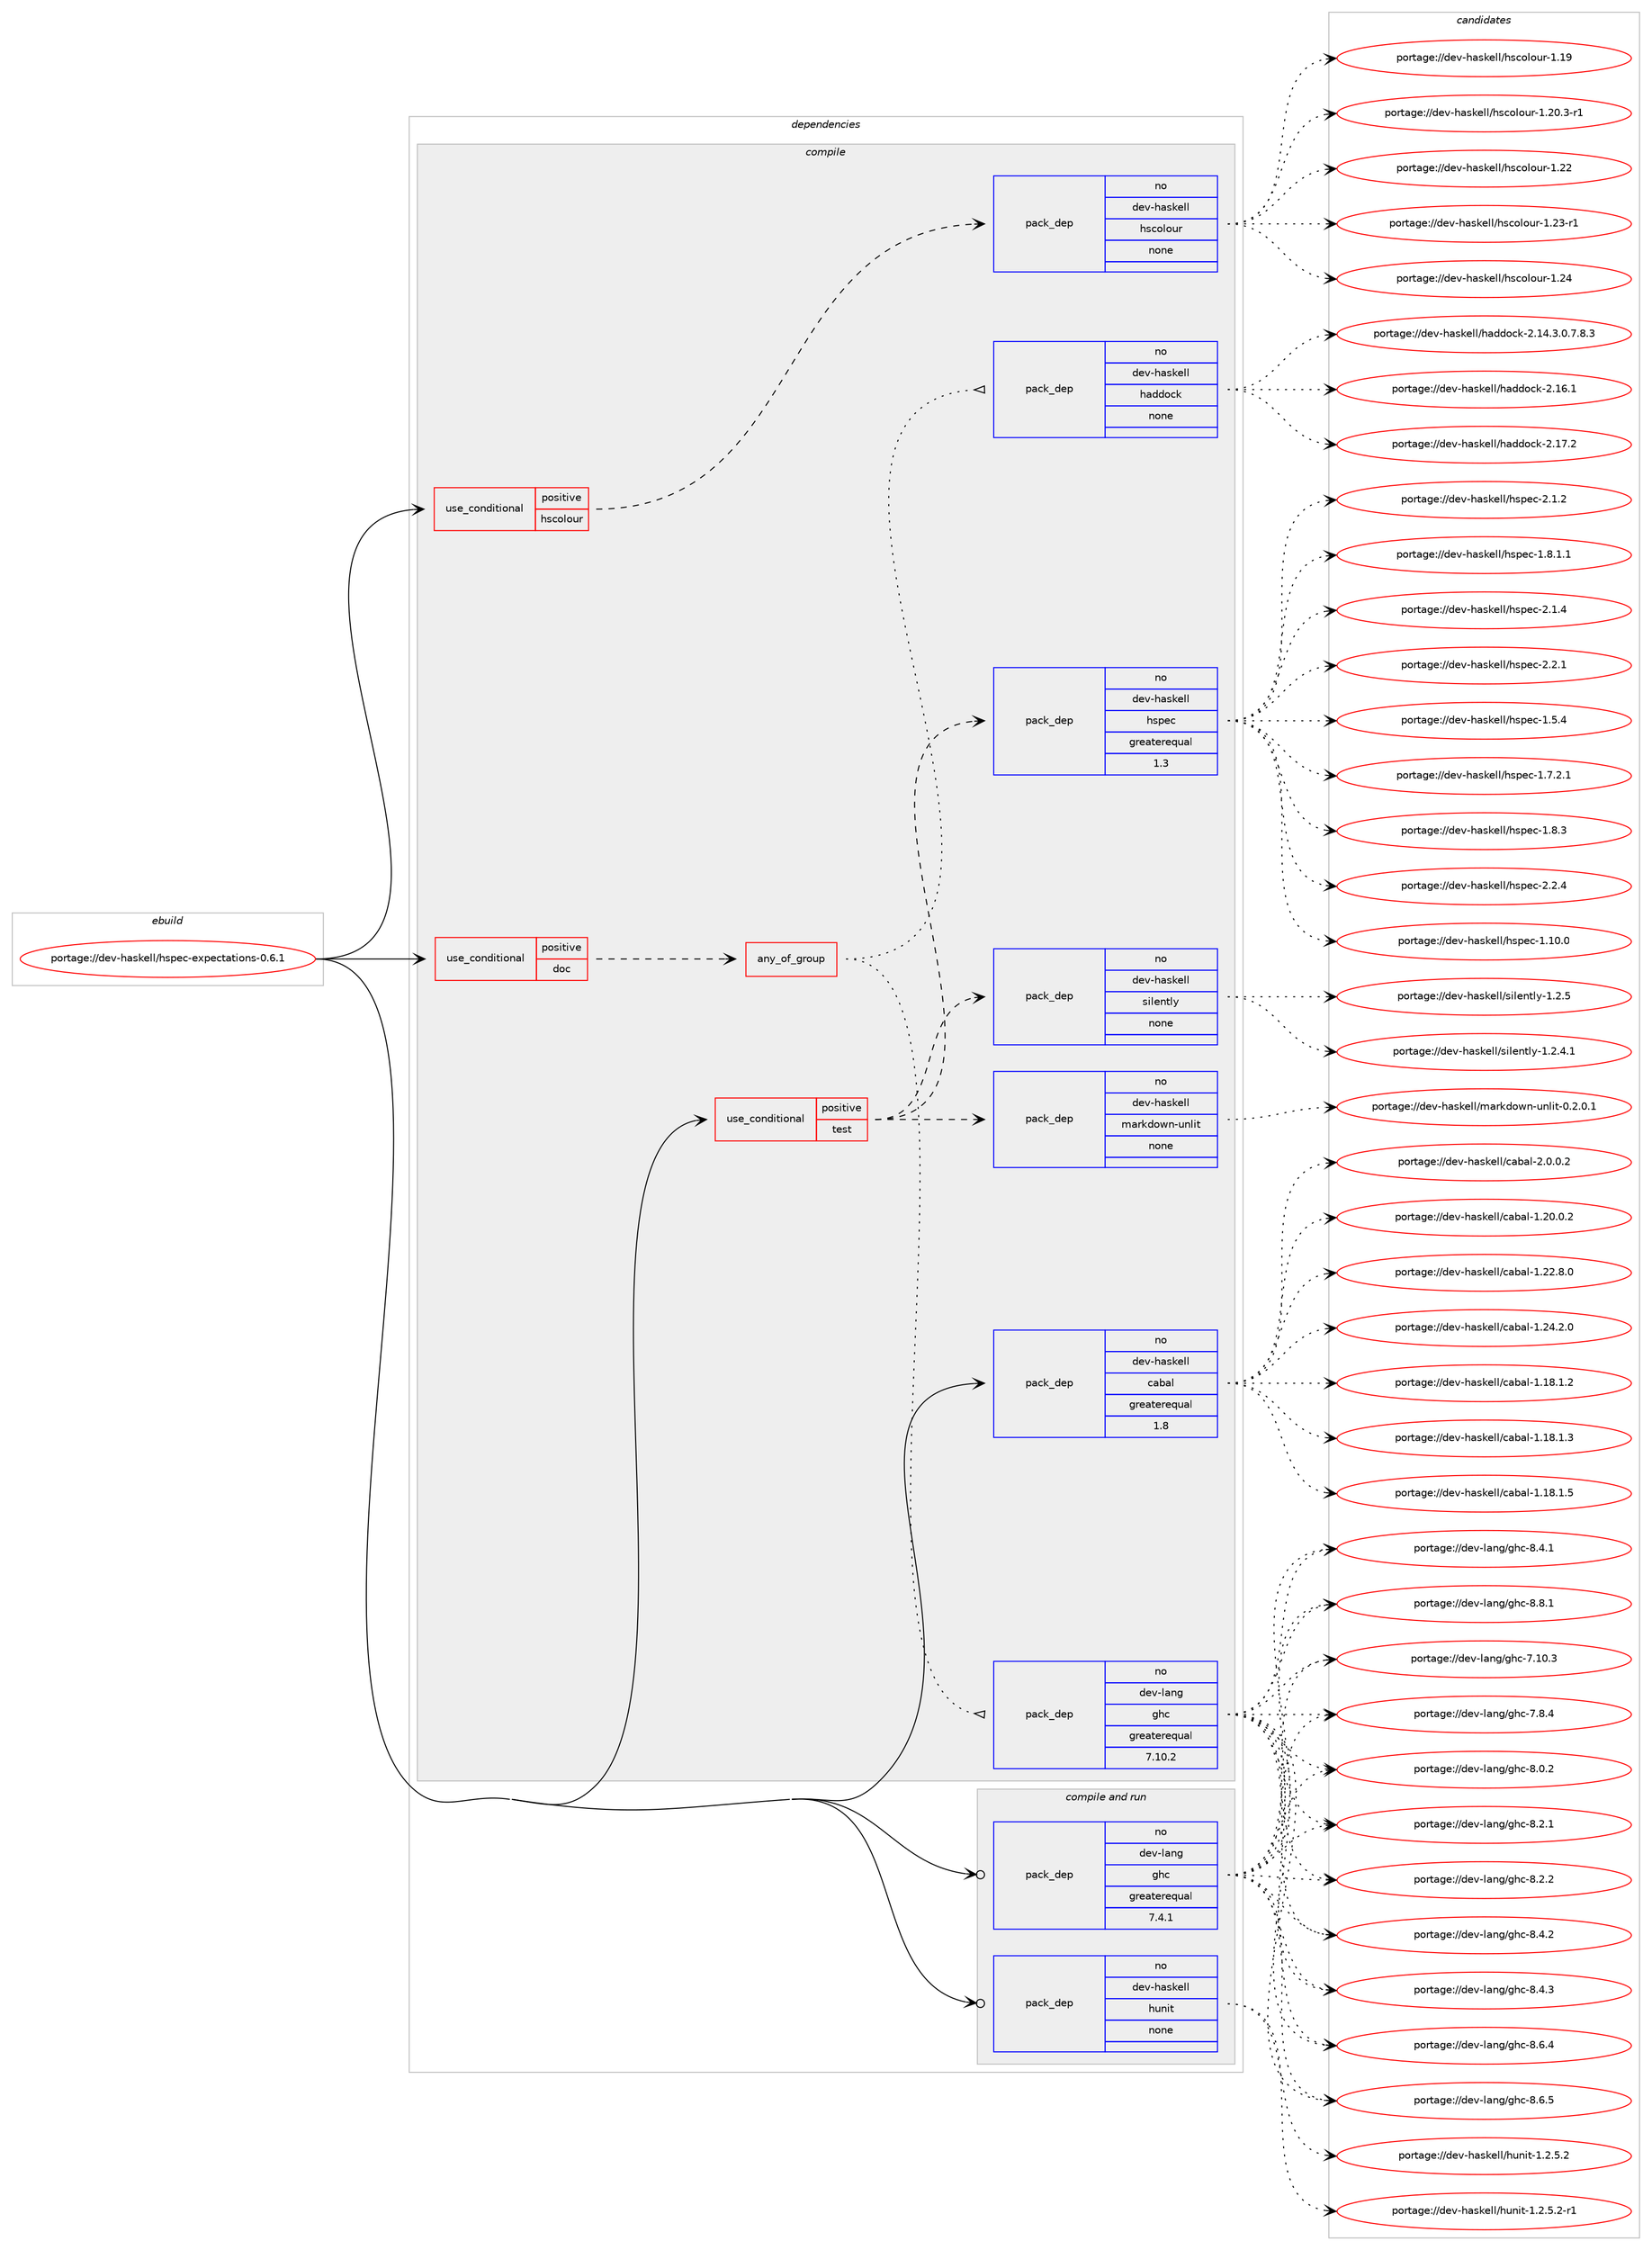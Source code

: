 digraph prolog {

# *************
# Graph options
# *************

newrank=true;
concentrate=true;
compound=true;
graph [rankdir=LR,fontname=Helvetica,fontsize=10,ranksep=1.5];#, ranksep=2.5, nodesep=0.2];
edge  [arrowhead=vee];
node  [fontname=Helvetica,fontsize=10];

# **********
# The ebuild
# **********

subgraph cluster_leftcol {
color=gray;
rank=same;
label=<<i>ebuild</i>>;
id [label="portage://dev-haskell/hspec-expectations-0.6.1", color=red, width=4, href="../dev-haskell/hspec-expectations-0.6.1.svg"];
}

# ****************
# The dependencies
# ****************

subgraph cluster_midcol {
color=gray;
label=<<i>dependencies</i>>;
subgraph cluster_compile {
fillcolor="#eeeeee";
style=filled;
label=<<i>compile</i>>;
subgraph cond15635 {
dependency70894 [label=<<TABLE BORDER="0" CELLBORDER="1" CELLSPACING="0" CELLPADDING="4"><TR><TD ROWSPAN="3" CELLPADDING="10">use_conditional</TD></TR><TR><TD>positive</TD></TR><TR><TD>doc</TD></TR></TABLE>>, shape=none, color=red];
subgraph any1852 {
dependency70895 [label=<<TABLE BORDER="0" CELLBORDER="1" CELLSPACING="0" CELLPADDING="4"><TR><TD CELLPADDING="10">any_of_group</TD></TR></TABLE>>, shape=none, color=red];subgraph pack53350 {
dependency70896 [label=<<TABLE BORDER="0" CELLBORDER="1" CELLSPACING="0" CELLPADDING="4" WIDTH="220"><TR><TD ROWSPAN="6" CELLPADDING="30">pack_dep</TD></TR><TR><TD WIDTH="110">no</TD></TR><TR><TD>dev-haskell</TD></TR><TR><TD>haddock</TD></TR><TR><TD>none</TD></TR><TR><TD></TD></TR></TABLE>>, shape=none, color=blue];
}
dependency70895:e -> dependency70896:w [weight=20,style="dotted",arrowhead="oinv"];
subgraph pack53351 {
dependency70897 [label=<<TABLE BORDER="0" CELLBORDER="1" CELLSPACING="0" CELLPADDING="4" WIDTH="220"><TR><TD ROWSPAN="6" CELLPADDING="30">pack_dep</TD></TR><TR><TD WIDTH="110">no</TD></TR><TR><TD>dev-lang</TD></TR><TR><TD>ghc</TD></TR><TR><TD>greaterequal</TD></TR><TR><TD>7.10.2</TD></TR></TABLE>>, shape=none, color=blue];
}
dependency70895:e -> dependency70897:w [weight=20,style="dotted",arrowhead="oinv"];
}
dependency70894:e -> dependency70895:w [weight=20,style="dashed",arrowhead="vee"];
}
id:e -> dependency70894:w [weight=20,style="solid",arrowhead="vee"];
subgraph cond15636 {
dependency70898 [label=<<TABLE BORDER="0" CELLBORDER="1" CELLSPACING="0" CELLPADDING="4"><TR><TD ROWSPAN="3" CELLPADDING="10">use_conditional</TD></TR><TR><TD>positive</TD></TR><TR><TD>hscolour</TD></TR></TABLE>>, shape=none, color=red];
subgraph pack53352 {
dependency70899 [label=<<TABLE BORDER="0" CELLBORDER="1" CELLSPACING="0" CELLPADDING="4" WIDTH="220"><TR><TD ROWSPAN="6" CELLPADDING="30">pack_dep</TD></TR><TR><TD WIDTH="110">no</TD></TR><TR><TD>dev-haskell</TD></TR><TR><TD>hscolour</TD></TR><TR><TD>none</TD></TR><TR><TD></TD></TR></TABLE>>, shape=none, color=blue];
}
dependency70898:e -> dependency70899:w [weight=20,style="dashed",arrowhead="vee"];
}
id:e -> dependency70898:w [weight=20,style="solid",arrowhead="vee"];
subgraph cond15637 {
dependency70900 [label=<<TABLE BORDER="0" CELLBORDER="1" CELLSPACING="0" CELLPADDING="4"><TR><TD ROWSPAN="3" CELLPADDING="10">use_conditional</TD></TR><TR><TD>positive</TD></TR><TR><TD>test</TD></TR></TABLE>>, shape=none, color=red];
subgraph pack53353 {
dependency70901 [label=<<TABLE BORDER="0" CELLBORDER="1" CELLSPACING="0" CELLPADDING="4" WIDTH="220"><TR><TD ROWSPAN="6" CELLPADDING="30">pack_dep</TD></TR><TR><TD WIDTH="110">no</TD></TR><TR><TD>dev-haskell</TD></TR><TR><TD>hspec</TD></TR><TR><TD>greaterequal</TD></TR><TR><TD>1.3</TD></TR></TABLE>>, shape=none, color=blue];
}
dependency70900:e -> dependency70901:w [weight=20,style="dashed",arrowhead="vee"];
subgraph pack53354 {
dependency70902 [label=<<TABLE BORDER="0" CELLBORDER="1" CELLSPACING="0" CELLPADDING="4" WIDTH="220"><TR><TD ROWSPAN="6" CELLPADDING="30">pack_dep</TD></TR><TR><TD WIDTH="110">no</TD></TR><TR><TD>dev-haskell</TD></TR><TR><TD>markdown-unlit</TD></TR><TR><TD>none</TD></TR><TR><TD></TD></TR></TABLE>>, shape=none, color=blue];
}
dependency70900:e -> dependency70902:w [weight=20,style="dashed",arrowhead="vee"];
subgraph pack53355 {
dependency70903 [label=<<TABLE BORDER="0" CELLBORDER="1" CELLSPACING="0" CELLPADDING="4" WIDTH="220"><TR><TD ROWSPAN="6" CELLPADDING="30">pack_dep</TD></TR><TR><TD WIDTH="110">no</TD></TR><TR><TD>dev-haskell</TD></TR><TR><TD>silently</TD></TR><TR><TD>none</TD></TR><TR><TD></TD></TR></TABLE>>, shape=none, color=blue];
}
dependency70900:e -> dependency70903:w [weight=20,style="dashed",arrowhead="vee"];
}
id:e -> dependency70900:w [weight=20,style="solid",arrowhead="vee"];
subgraph pack53356 {
dependency70904 [label=<<TABLE BORDER="0" CELLBORDER="1" CELLSPACING="0" CELLPADDING="4" WIDTH="220"><TR><TD ROWSPAN="6" CELLPADDING="30">pack_dep</TD></TR><TR><TD WIDTH="110">no</TD></TR><TR><TD>dev-haskell</TD></TR><TR><TD>cabal</TD></TR><TR><TD>greaterequal</TD></TR><TR><TD>1.8</TD></TR></TABLE>>, shape=none, color=blue];
}
id:e -> dependency70904:w [weight=20,style="solid",arrowhead="vee"];
}
subgraph cluster_compileandrun {
fillcolor="#eeeeee";
style=filled;
label=<<i>compile and run</i>>;
subgraph pack53357 {
dependency70905 [label=<<TABLE BORDER="0" CELLBORDER="1" CELLSPACING="0" CELLPADDING="4" WIDTH="220"><TR><TD ROWSPAN="6" CELLPADDING="30">pack_dep</TD></TR><TR><TD WIDTH="110">no</TD></TR><TR><TD>dev-haskell</TD></TR><TR><TD>hunit</TD></TR><TR><TD>none</TD></TR><TR><TD></TD></TR></TABLE>>, shape=none, color=blue];
}
id:e -> dependency70905:w [weight=20,style="solid",arrowhead="odotvee"];
subgraph pack53358 {
dependency70906 [label=<<TABLE BORDER="0" CELLBORDER="1" CELLSPACING="0" CELLPADDING="4" WIDTH="220"><TR><TD ROWSPAN="6" CELLPADDING="30">pack_dep</TD></TR><TR><TD WIDTH="110">no</TD></TR><TR><TD>dev-lang</TD></TR><TR><TD>ghc</TD></TR><TR><TD>greaterequal</TD></TR><TR><TD>7.4.1</TD></TR></TABLE>>, shape=none, color=blue];
}
id:e -> dependency70906:w [weight=20,style="solid",arrowhead="odotvee"];
}
subgraph cluster_run {
fillcolor="#eeeeee";
style=filled;
label=<<i>run</i>>;
}
}

# **************
# The candidates
# **************

subgraph cluster_choices {
rank=same;
color=gray;
label=<<i>candidates</i>>;

subgraph choice53350 {
color=black;
nodesep=1;
choiceportage1001011184510497115107101108108471049710010011199107455046495246514648465546564651 [label="portage://dev-haskell/haddock-2.14.3.0.7.8.3", color=red, width=4,href="../dev-haskell/haddock-2.14.3.0.7.8.3.svg"];
choiceportage100101118451049711510710110810847104971001001119910745504649544649 [label="portage://dev-haskell/haddock-2.16.1", color=red, width=4,href="../dev-haskell/haddock-2.16.1.svg"];
choiceportage100101118451049711510710110810847104971001001119910745504649554650 [label="portage://dev-haskell/haddock-2.17.2", color=red, width=4,href="../dev-haskell/haddock-2.17.2.svg"];
dependency70896:e -> choiceportage1001011184510497115107101108108471049710010011199107455046495246514648465546564651:w [style=dotted,weight="100"];
dependency70896:e -> choiceportage100101118451049711510710110810847104971001001119910745504649544649:w [style=dotted,weight="100"];
dependency70896:e -> choiceportage100101118451049711510710110810847104971001001119910745504649554650:w [style=dotted,weight="100"];
}
subgraph choice53351 {
color=black;
nodesep=1;
choiceportage1001011184510897110103471031049945554649484651 [label="portage://dev-lang/ghc-7.10.3", color=red, width=4,href="../dev-lang/ghc-7.10.3.svg"];
choiceportage10010111845108971101034710310499455546564652 [label="portage://dev-lang/ghc-7.8.4", color=red, width=4,href="../dev-lang/ghc-7.8.4.svg"];
choiceportage10010111845108971101034710310499455646484650 [label="portage://dev-lang/ghc-8.0.2", color=red, width=4,href="../dev-lang/ghc-8.0.2.svg"];
choiceportage10010111845108971101034710310499455646504649 [label="portage://dev-lang/ghc-8.2.1", color=red, width=4,href="../dev-lang/ghc-8.2.1.svg"];
choiceportage10010111845108971101034710310499455646504650 [label="portage://dev-lang/ghc-8.2.2", color=red, width=4,href="../dev-lang/ghc-8.2.2.svg"];
choiceportage10010111845108971101034710310499455646524649 [label="portage://dev-lang/ghc-8.4.1", color=red, width=4,href="../dev-lang/ghc-8.4.1.svg"];
choiceportage10010111845108971101034710310499455646524650 [label="portage://dev-lang/ghc-8.4.2", color=red, width=4,href="../dev-lang/ghc-8.4.2.svg"];
choiceportage10010111845108971101034710310499455646524651 [label="portage://dev-lang/ghc-8.4.3", color=red, width=4,href="../dev-lang/ghc-8.4.3.svg"];
choiceportage10010111845108971101034710310499455646544652 [label="portage://dev-lang/ghc-8.6.4", color=red, width=4,href="../dev-lang/ghc-8.6.4.svg"];
choiceportage10010111845108971101034710310499455646544653 [label="portage://dev-lang/ghc-8.6.5", color=red, width=4,href="../dev-lang/ghc-8.6.5.svg"];
choiceportage10010111845108971101034710310499455646564649 [label="portage://dev-lang/ghc-8.8.1", color=red, width=4,href="../dev-lang/ghc-8.8.1.svg"];
dependency70897:e -> choiceportage1001011184510897110103471031049945554649484651:w [style=dotted,weight="100"];
dependency70897:e -> choiceportage10010111845108971101034710310499455546564652:w [style=dotted,weight="100"];
dependency70897:e -> choiceportage10010111845108971101034710310499455646484650:w [style=dotted,weight="100"];
dependency70897:e -> choiceportage10010111845108971101034710310499455646504649:w [style=dotted,weight="100"];
dependency70897:e -> choiceportage10010111845108971101034710310499455646504650:w [style=dotted,weight="100"];
dependency70897:e -> choiceportage10010111845108971101034710310499455646524649:w [style=dotted,weight="100"];
dependency70897:e -> choiceportage10010111845108971101034710310499455646524650:w [style=dotted,weight="100"];
dependency70897:e -> choiceportage10010111845108971101034710310499455646524651:w [style=dotted,weight="100"];
dependency70897:e -> choiceportage10010111845108971101034710310499455646544652:w [style=dotted,weight="100"];
dependency70897:e -> choiceportage10010111845108971101034710310499455646544653:w [style=dotted,weight="100"];
dependency70897:e -> choiceportage10010111845108971101034710310499455646564649:w [style=dotted,weight="100"];
}
subgraph choice53352 {
color=black;
nodesep=1;
choiceportage100101118451049711510710110810847104115991111081111171144549464957 [label="portage://dev-haskell/hscolour-1.19", color=red, width=4,href="../dev-haskell/hscolour-1.19.svg"];
choiceportage10010111845104971151071011081084710411599111108111117114454946504846514511449 [label="portage://dev-haskell/hscolour-1.20.3-r1", color=red, width=4,href="../dev-haskell/hscolour-1.20.3-r1.svg"];
choiceportage100101118451049711510710110810847104115991111081111171144549465050 [label="portage://dev-haskell/hscolour-1.22", color=red, width=4,href="../dev-haskell/hscolour-1.22.svg"];
choiceportage1001011184510497115107101108108471041159911110811111711445494650514511449 [label="portage://dev-haskell/hscolour-1.23-r1", color=red, width=4,href="../dev-haskell/hscolour-1.23-r1.svg"];
choiceportage100101118451049711510710110810847104115991111081111171144549465052 [label="portage://dev-haskell/hscolour-1.24", color=red, width=4,href="../dev-haskell/hscolour-1.24.svg"];
dependency70899:e -> choiceportage100101118451049711510710110810847104115991111081111171144549464957:w [style=dotted,weight="100"];
dependency70899:e -> choiceportage10010111845104971151071011081084710411599111108111117114454946504846514511449:w [style=dotted,weight="100"];
dependency70899:e -> choiceportage100101118451049711510710110810847104115991111081111171144549465050:w [style=dotted,weight="100"];
dependency70899:e -> choiceportage1001011184510497115107101108108471041159911110811111711445494650514511449:w [style=dotted,weight="100"];
dependency70899:e -> choiceportage100101118451049711510710110810847104115991111081111171144549465052:w [style=dotted,weight="100"];
}
subgraph choice53353 {
color=black;
nodesep=1;
choiceportage1001011184510497115107101108108471041151121019945494649484648 [label="portage://dev-haskell/hspec-1.10.0", color=red, width=4,href="../dev-haskell/hspec-1.10.0.svg"];
choiceportage10010111845104971151071011081084710411511210199454946534652 [label="portage://dev-haskell/hspec-1.5.4", color=red, width=4,href="../dev-haskell/hspec-1.5.4.svg"];
choiceportage100101118451049711510710110810847104115112101994549465546504649 [label="portage://dev-haskell/hspec-1.7.2.1", color=red, width=4,href="../dev-haskell/hspec-1.7.2.1.svg"];
choiceportage100101118451049711510710110810847104115112101994549465646494649 [label="portage://dev-haskell/hspec-1.8.1.1", color=red, width=4,href="../dev-haskell/hspec-1.8.1.1.svg"];
choiceportage10010111845104971151071011081084710411511210199454946564651 [label="portage://dev-haskell/hspec-1.8.3", color=red, width=4,href="../dev-haskell/hspec-1.8.3.svg"];
choiceportage10010111845104971151071011081084710411511210199455046494650 [label="portage://dev-haskell/hspec-2.1.2", color=red, width=4,href="../dev-haskell/hspec-2.1.2.svg"];
choiceportage10010111845104971151071011081084710411511210199455046494652 [label="portage://dev-haskell/hspec-2.1.4", color=red, width=4,href="../dev-haskell/hspec-2.1.4.svg"];
choiceportage10010111845104971151071011081084710411511210199455046504649 [label="portage://dev-haskell/hspec-2.2.1", color=red, width=4,href="../dev-haskell/hspec-2.2.1.svg"];
choiceportage10010111845104971151071011081084710411511210199455046504652 [label="portage://dev-haskell/hspec-2.2.4", color=red, width=4,href="../dev-haskell/hspec-2.2.4.svg"];
dependency70901:e -> choiceportage1001011184510497115107101108108471041151121019945494649484648:w [style=dotted,weight="100"];
dependency70901:e -> choiceportage10010111845104971151071011081084710411511210199454946534652:w [style=dotted,weight="100"];
dependency70901:e -> choiceportage100101118451049711510710110810847104115112101994549465546504649:w [style=dotted,weight="100"];
dependency70901:e -> choiceportage100101118451049711510710110810847104115112101994549465646494649:w [style=dotted,weight="100"];
dependency70901:e -> choiceportage10010111845104971151071011081084710411511210199454946564651:w [style=dotted,weight="100"];
dependency70901:e -> choiceportage10010111845104971151071011081084710411511210199455046494650:w [style=dotted,weight="100"];
dependency70901:e -> choiceportage10010111845104971151071011081084710411511210199455046494652:w [style=dotted,weight="100"];
dependency70901:e -> choiceportage10010111845104971151071011081084710411511210199455046504649:w [style=dotted,weight="100"];
dependency70901:e -> choiceportage10010111845104971151071011081084710411511210199455046504652:w [style=dotted,weight="100"];
}
subgraph choice53354 {
color=black;
nodesep=1;
choiceportage10010111845104971151071011081084710997114107100111119110451171101081051164548465046484649 [label="portage://dev-haskell/markdown-unlit-0.2.0.1", color=red, width=4,href="../dev-haskell/markdown-unlit-0.2.0.1.svg"];
dependency70902:e -> choiceportage10010111845104971151071011081084710997114107100111119110451171101081051164548465046484649:w [style=dotted,weight="100"];
}
subgraph choice53355 {
color=black;
nodesep=1;
choiceportage1001011184510497115107101108108471151051081011101161081214549465046524649 [label="portage://dev-haskell/silently-1.2.4.1", color=red, width=4,href="../dev-haskell/silently-1.2.4.1.svg"];
choiceportage100101118451049711510710110810847115105108101110116108121454946504653 [label="portage://dev-haskell/silently-1.2.5", color=red, width=4,href="../dev-haskell/silently-1.2.5.svg"];
dependency70903:e -> choiceportage1001011184510497115107101108108471151051081011101161081214549465046524649:w [style=dotted,weight="100"];
dependency70903:e -> choiceportage100101118451049711510710110810847115105108101110116108121454946504653:w [style=dotted,weight="100"];
}
subgraph choice53356 {
color=black;
nodesep=1;
choiceportage10010111845104971151071011081084799979897108454946495646494650 [label="portage://dev-haskell/cabal-1.18.1.2", color=red, width=4,href="../dev-haskell/cabal-1.18.1.2.svg"];
choiceportage10010111845104971151071011081084799979897108454946495646494651 [label="portage://dev-haskell/cabal-1.18.1.3", color=red, width=4,href="../dev-haskell/cabal-1.18.1.3.svg"];
choiceportage10010111845104971151071011081084799979897108454946495646494653 [label="portage://dev-haskell/cabal-1.18.1.5", color=red, width=4,href="../dev-haskell/cabal-1.18.1.5.svg"];
choiceportage10010111845104971151071011081084799979897108454946504846484650 [label="portage://dev-haskell/cabal-1.20.0.2", color=red, width=4,href="../dev-haskell/cabal-1.20.0.2.svg"];
choiceportage10010111845104971151071011081084799979897108454946505046564648 [label="portage://dev-haskell/cabal-1.22.8.0", color=red, width=4,href="../dev-haskell/cabal-1.22.8.0.svg"];
choiceportage10010111845104971151071011081084799979897108454946505246504648 [label="portage://dev-haskell/cabal-1.24.2.0", color=red, width=4,href="../dev-haskell/cabal-1.24.2.0.svg"];
choiceportage100101118451049711510710110810847999798971084550464846484650 [label="portage://dev-haskell/cabal-2.0.0.2", color=red, width=4,href="../dev-haskell/cabal-2.0.0.2.svg"];
dependency70904:e -> choiceportage10010111845104971151071011081084799979897108454946495646494650:w [style=dotted,weight="100"];
dependency70904:e -> choiceportage10010111845104971151071011081084799979897108454946495646494651:w [style=dotted,weight="100"];
dependency70904:e -> choiceportage10010111845104971151071011081084799979897108454946495646494653:w [style=dotted,weight="100"];
dependency70904:e -> choiceportage10010111845104971151071011081084799979897108454946504846484650:w [style=dotted,weight="100"];
dependency70904:e -> choiceportage10010111845104971151071011081084799979897108454946505046564648:w [style=dotted,weight="100"];
dependency70904:e -> choiceportage10010111845104971151071011081084799979897108454946505246504648:w [style=dotted,weight="100"];
dependency70904:e -> choiceportage100101118451049711510710110810847999798971084550464846484650:w [style=dotted,weight="100"];
}
subgraph choice53357 {
color=black;
nodesep=1;
choiceportage1001011184510497115107101108108471041171101051164549465046534650 [label="portage://dev-haskell/hunit-1.2.5.2", color=red, width=4,href="../dev-haskell/hunit-1.2.5.2.svg"];
choiceportage10010111845104971151071011081084710411711010511645494650465346504511449 [label="portage://dev-haskell/hunit-1.2.5.2-r1", color=red, width=4,href="../dev-haskell/hunit-1.2.5.2-r1.svg"];
dependency70905:e -> choiceportage1001011184510497115107101108108471041171101051164549465046534650:w [style=dotted,weight="100"];
dependency70905:e -> choiceportage10010111845104971151071011081084710411711010511645494650465346504511449:w [style=dotted,weight="100"];
}
subgraph choice53358 {
color=black;
nodesep=1;
choiceportage1001011184510897110103471031049945554649484651 [label="portage://dev-lang/ghc-7.10.3", color=red, width=4,href="../dev-lang/ghc-7.10.3.svg"];
choiceportage10010111845108971101034710310499455546564652 [label="portage://dev-lang/ghc-7.8.4", color=red, width=4,href="../dev-lang/ghc-7.8.4.svg"];
choiceportage10010111845108971101034710310499455646484650 [label="portage://dev-lang/ghc-8.0.2", color=red, width=4,href="../dev-lang/ghc-8.0.2.svg"];
choiceportage10010111845108971101034710310499455646504649 [label="portage://dev-lang/ghc-8.2.1", color=red, width=4,href="../dev-lang/ghc-8.2.1.svg"];
choiceportage10010111845108971101034710310499455646504650 [label="portage://dev-lang/ghc-8.2.2", color=red, width=4,href="../dev-lang/ghc-8.2.2.svg"];
choiceportage10010111845108971101034710310499455646524649 [label="portage://dev-lang/ghc-8.4.1", color=red, width=4,href="../dev-lang/ghc-8.4.1.svg"];
choiceportage10010111845108971101034710310499455646524650 [label="portage://dev-lang/ghc-8.4.2", color=red, width=4,href="../dev-lang/ghc-8.4.2.svg"];
choiceportage10010111845108971101034710310499455646524651 [label="portage://dev-lang/ghc-8.4.3", color=red, width=4,href="../dev-lang/ghc-8.4.3.svg"];
choiceportage10010111845108971101034710310499455646544652 [label="portage://dev-lang/ghc-8.6.4", color=red, width=4,href="../dev-lang/ghc-8.6.4.svg"];
choiceportage10010111845108971101034710310499455646544653 [label="portage://dev-lang/ghc-8.6.5", color=red, width=4,href="../dev-lang/ghc-8.6.5.svg"];
choiceportage10010111845108971101034710310499455646564649 [label="portage://dev-lang/ghc-8.8.1", color=red, width=4,href="../dev-lang/ghc-8.8.1.svg"];
dependency70906:e -> choiceportage1001011184510897110103471031049945554649484651:w [style=dotted,weight="100"];
dependency70906:e -> choiceportage10010111845108971101034710310499455546564652:w [style=dotted,weight="100"];
dependency70906:e -> choiceportage10010111845108971101034710310499455646484650:w [style=dotted,weight="100"];
dependency70906:e -> choiceportage10010111845108971101034710310499455646504649:w [style=dotted,weight="100"];
dependency70906:e -> choiceportage10010111845108971101034710310499455646504650:w [style=dotted,weight="100"];
dependency70906:e -> choiceportage10010111845108971101034710310499455646524649:w [style=dotted,weight="100"];
dependency70906:e -> choiceportage10010111845108971101034710310499455646524650:w [style=dotted,weight="100"];
dependency70906:e -> choiceportage10010111845108971101034710310499455646524651:w [style=dotted,weight="100"];
dependency70906:e -> choiceportage10010111845108971101034710310499455646544652:w [style=dotted,weight="100"];
dependency70906:e -> choiceportage10010111845108971101034710310499455646544653:w [style=dotted,weight="100"];
dependency70906:e -> choiceportage10010111845108971101034710310499455646564649:w [style=dotted,weight="100"];
}
}

}
